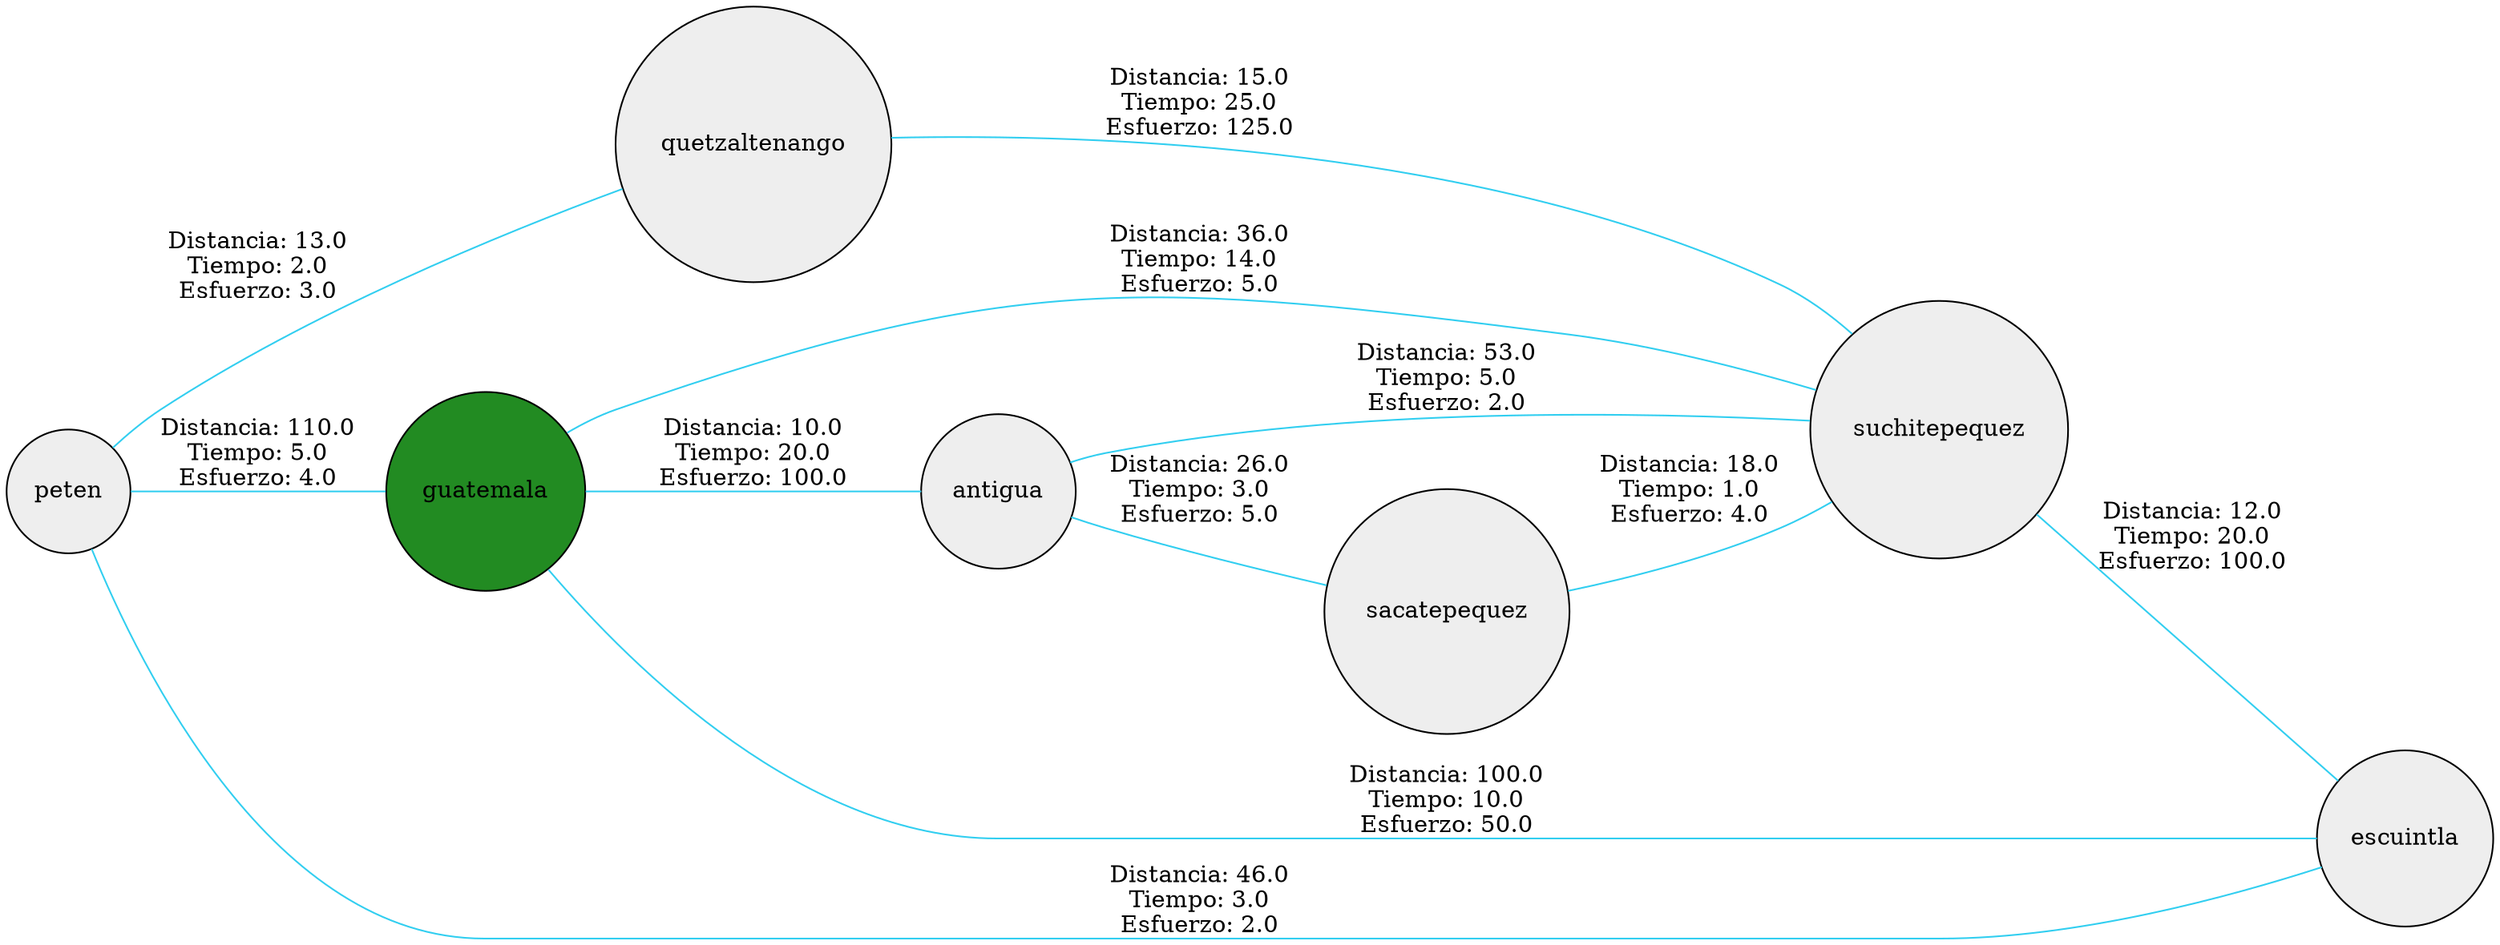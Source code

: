 digraph G{
     node[shape=circle];
     node[style=filled];
     node[fillcolor="#EEEEEE"];
     edge[color="#31CEF0"];     edge[arrowhead="none"];
     guatemala->escuintla[label="Distancia: 100.0
Tiempo: 10.0
Esfuerzo: 50.0"];
     guatemala->antigua[label="Distancia: 10.0
Tiempo: 20.0
Esfuerzo: 100.0"];
     suchitepequez->escuintla[label="Distancia: 12.0
Tiempo: 20.0
Esfuerzo: 100.0"];
     quetzaltenango->suchitepequez[label="Distancia: 15.0
Tiempo: 25.0
Esfuerzo: 125.0"];
     sacatepequez->suchitepequez[label="Distancia: 18.0
Tiempo: 1.0
Esfuerzo: 4.0"];
     peten->guatemala[label="Distancia: 110.0
Tiempo: 5.0
Esfuerzo: 4.0"];
     peten->quetzaltenango[label="Distancia: 13.0
Tiempo: 2.0
Esfuerzo: 3.0"];
     peten->escuintla[label="Distancia: 46.0
Tiempo: 3.0
Esfuerzo: 2.0"];
     suchitepequez->guatemala[label="Distancia: 36.0
Tiempo: 14.0
Esfuerzo: 5.0"];
     antigua->suchitepequez[label="Distancia: 53.0
Tiempo: 5.0
Esfuerzo: 2.0"];
     antigua->sacatepequez[label="Distancia: 26.0
Tiempo: 3.0
Esfuerzo: 5.0"];
     guatemala[fillcolor="forestgreen"];
     rankdir=LR;
}